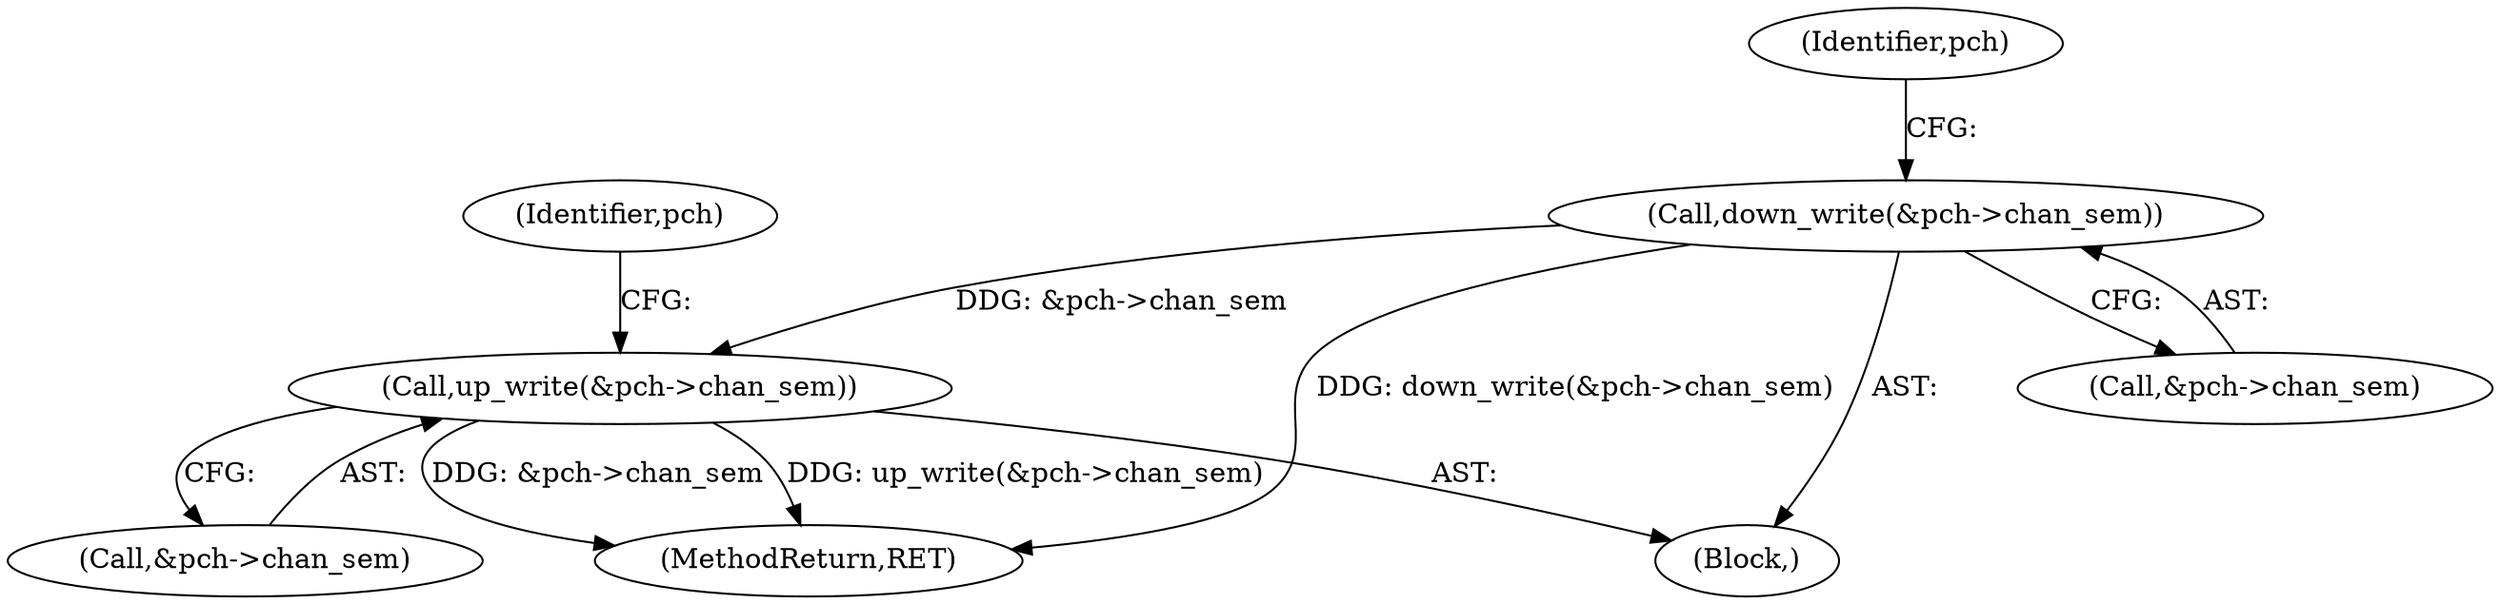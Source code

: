 digraph "0_linux_1f461dcdd296eecedaffffc6bae2bfa90bd7eb89_0@API" {
"1000121" [label="(Call,down_write(&pch->chan_sem))"];
"1000141" [label="(Call,up_write(&pch->chan_sem))"];
"1000142" [label="(Call,&pch->chan_sem)"];
"1000122" [label="(Call,&pch->chan_sem)"];
"1000121" [label="(Call,down_write(&pch->chan_sem))"];
"1000202" [label="(MethodReturn,RET)"];
"1000104" [label="(Block,)"];
"1000129" [label="(Identifier,pch)"];
"1000141" [label="(Call,up_write(&pch->chan_sem))"];
"1000147" [label="(Identifier,pch)"];
"1000121" -> "1000104"  [label="AST: "];
"1000121" -> "1000122"  [label="CFG: "];
"1000122" -> "1000121"  [label="AST: "];
"1000129" -> "1000121"  [label="CFG: "];
"1000121" -> "1000202"  [label="DDG: down_write(&pch->chan_sem)"];
"1000121" -> "1000141"  [label="DDG: &pch->chan_sem"];
"1000141" -> "1000104"  [label="AST: "];
"1000141" -> "1000142"  [label="CFG: "];
"1000142" -> "1000141"  [label="AST: "];
"1000147" -> "1000141"  [label="CFG: "];
"1000141" -> "1000202"  [label="DDG: &pch->chan_sem"];
"1000141" -> "1000202"  [label="DDG: up_write(&pch->chan_sem)"];
}
